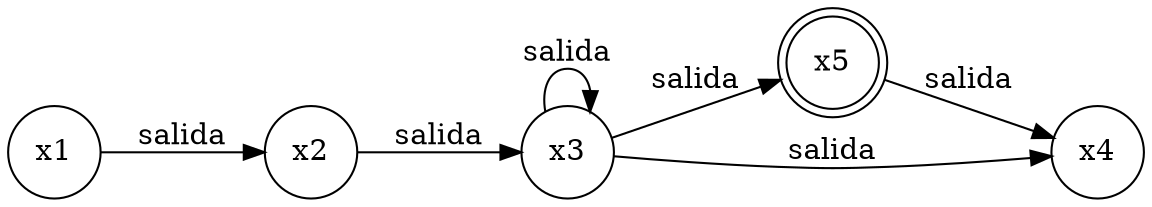digraph prueba {
	rankdir=LR size=8
	node [shape=doublecircle]
	x5 [label=x5]
	node [shape=circle]
	x1 -> x2 [label=salida]
	x2 -> x3 [label=salida]
	x3 -> x3 [label=salida]
	x3 -> x4 [label=salida]
	x3 -> x5 [label=salida]
	x5 -> x4 [label=salida]
}
